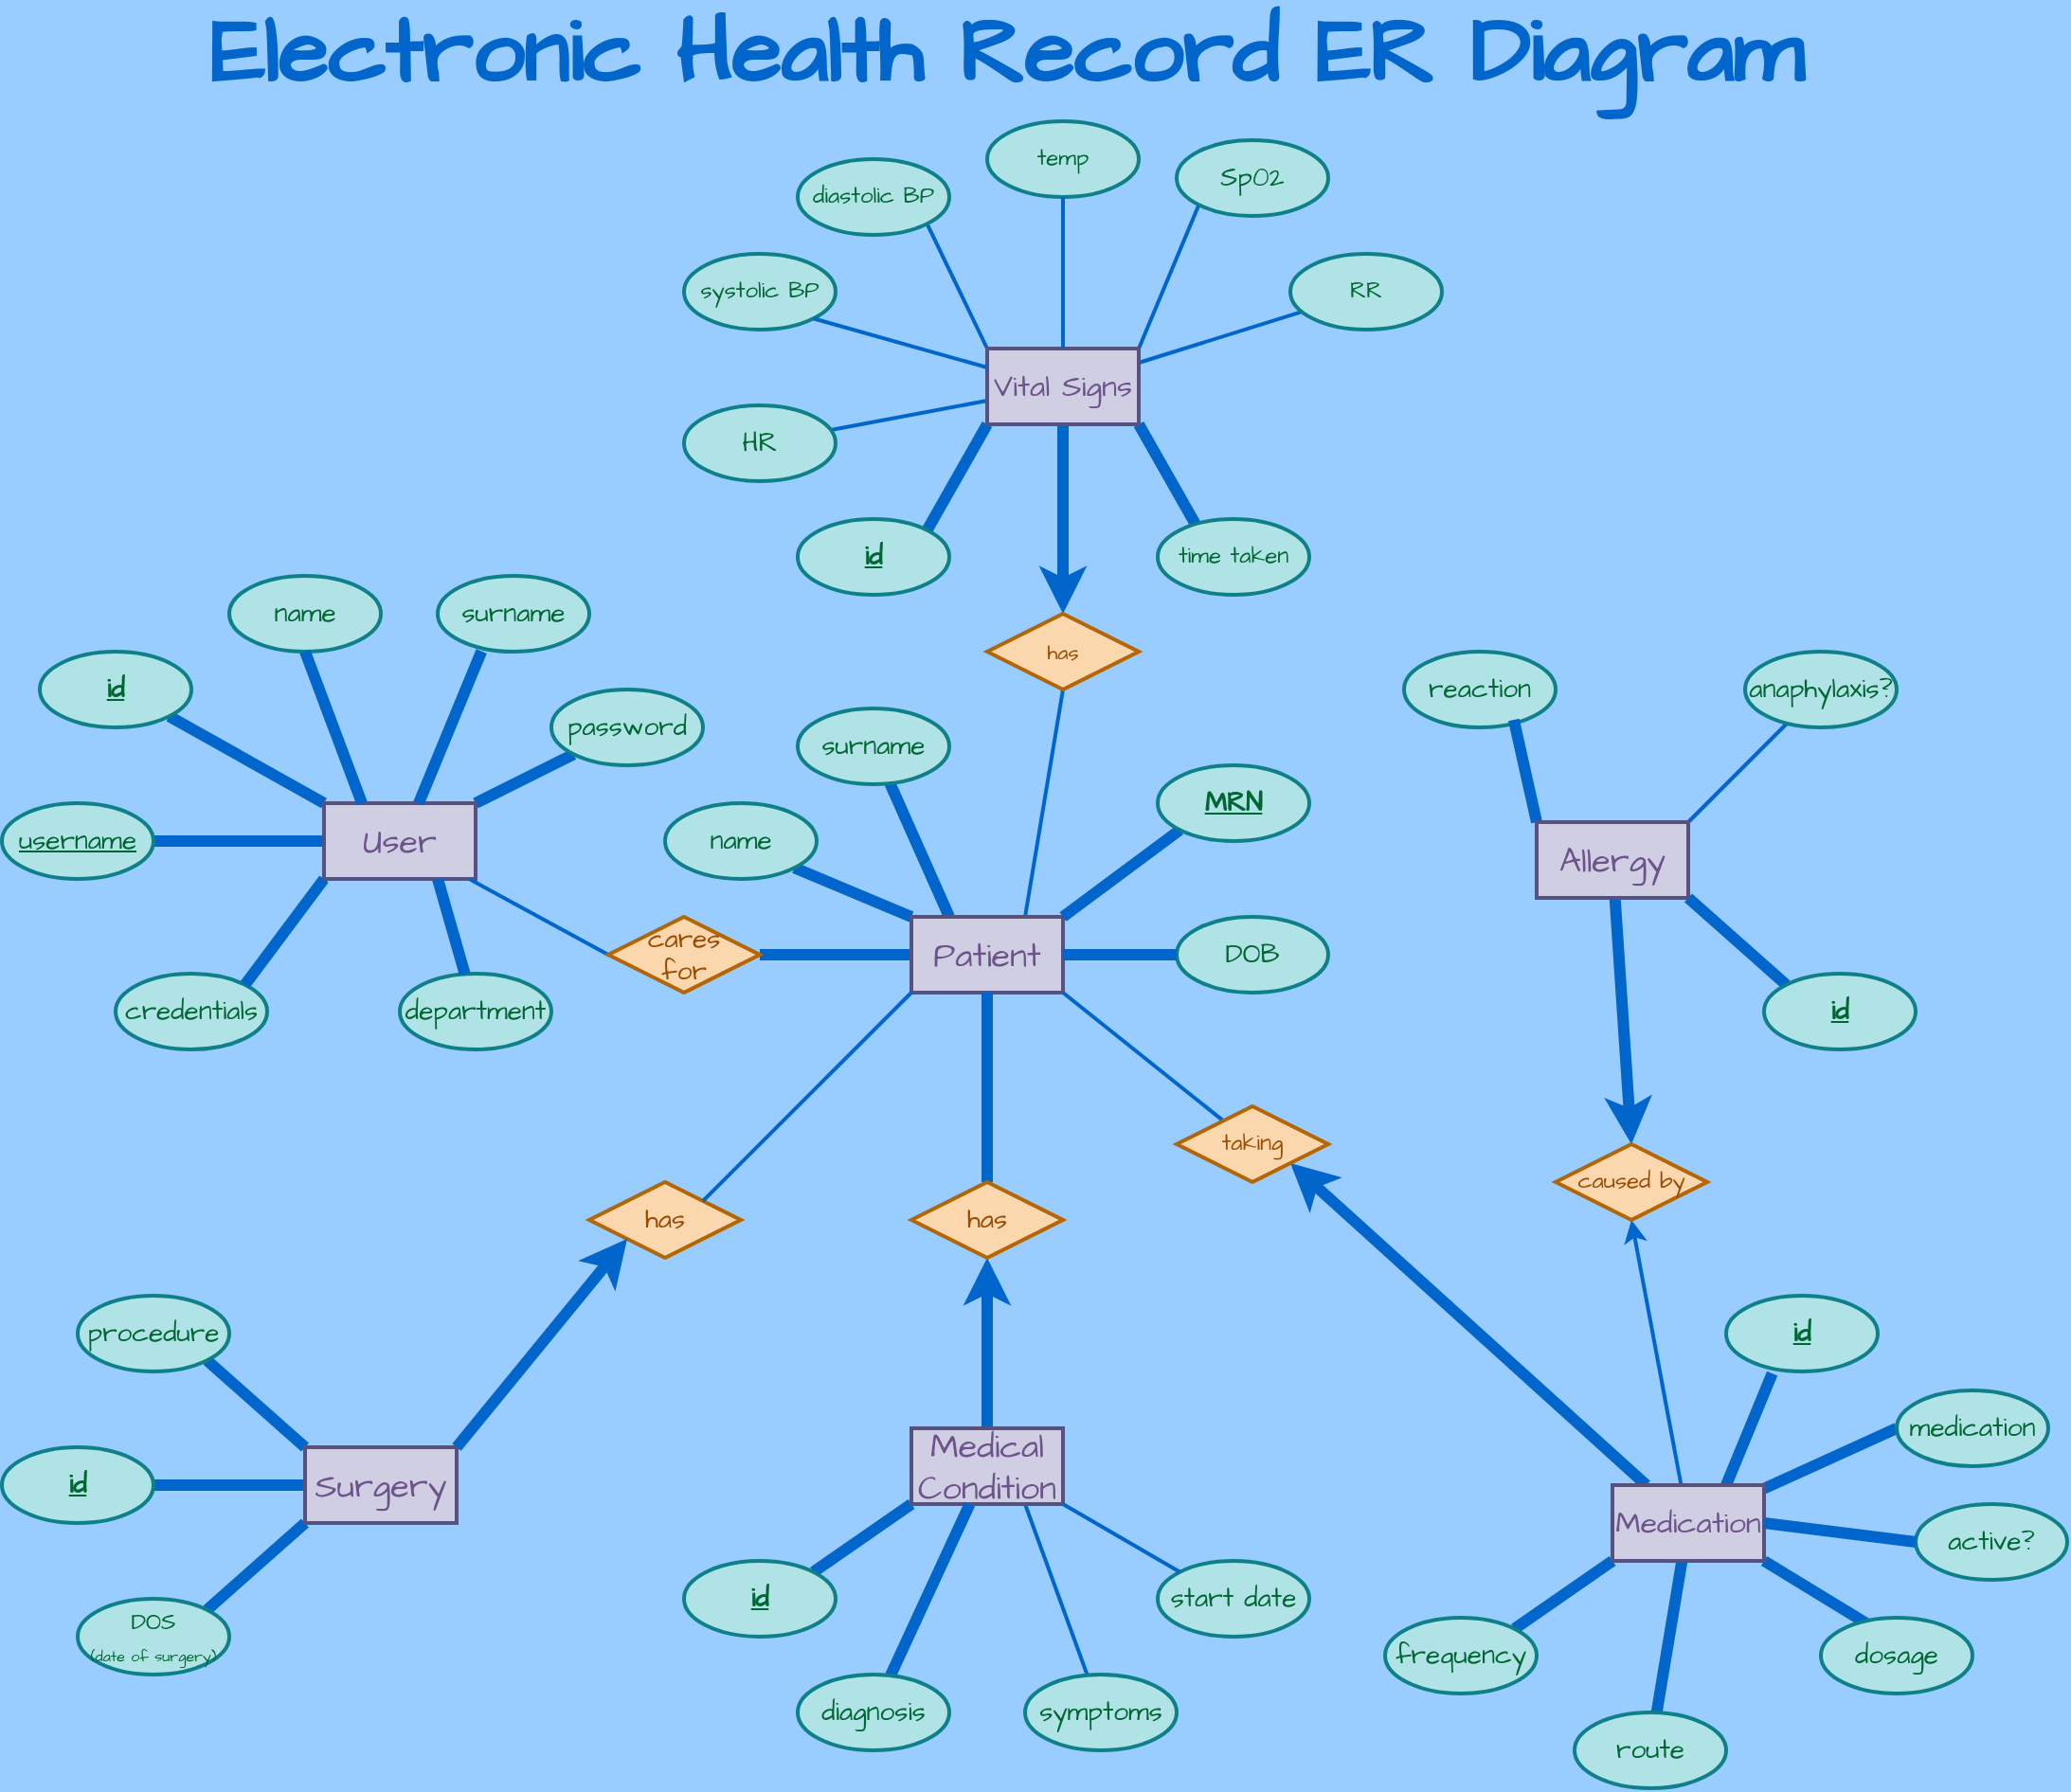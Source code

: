 <mxfile>
    <diagram id="X2jaoahTWf6FC9TByKvP" name="Page-1">
        <mxGraphModel dx="1109" dy="821" grid="1" gridSize="10" guides="0" tooltips="1" connect="1" arrows="1" fold="1" page="1" pageScale="1" pageWidth="850" pageHeight="1100" background="#99CCFF" math="0" shadow="0">
            <root>
                <mxCell id="0"/>
                <mxCell id="1" parent="0"/>
                <mxCell id="2" value="Electronic Health Record ER Diagram&lt;br&gt;" style="text;html=1;strokeColor=none;fillColor=none;align=center;verticalAlign=middle;whiteSpace=wrap;rounded=0;fontFamily=Architects Daughter;fontSource=https%3A%2F%2Ffonts.googleapis.com%2Fcss%3Ffamily%3DArchitects%2BDaughter;fontColor=#0066CC;fontSize=48;fontStyle=1" parent="1" vertex="1">
                    <mxGeometry x="90" y="30" width="960" height="30" as="geometry"/>
                </mxCell>
                <mxCell id="3" value="&lt;font style=&quot;font-size: 14px;&quot;&gt;credentials&lt;/font&gt;" style="ellipse;whiteSpace=wrap;html=1;fontSize=14;fontFamily=Architects Daughter;fontSource=https%3A%2F%2Ffonts.googleapis.com%2Fcss%3Ffamily%3DArchitects%2BDaughter;fillColor=#b0e3e6;strokeColor=#0e8088;strokeWidth=2;fontColor=#006633;" parent="1" vertex="1">
                    <mxGeometry x="100" y="530" width="80" height="40" as="geometry"/>
                </mxCell>
                <mxCell id="48" value="" style="edgeStyle=none;html=1;fontFamily=Architects Daughter;fontSource=https%3A%2F%2Ffonts.googleapis.com%2Fcss%3Ffamily%3DArchitects%2BDaughter;fontSize=12;fontColor=#994C00;endArrow=none;endFill=0;strokeColor=#0066CC;strokeWidth=6;exitX=1;exitY=0;exitDx=0;exitDy=0;" parent="1" source="5" target="18" edge="1">
                    <mxGeometry relative="1" as="geometry"/>
                </mxCell>
                <mxCell id="49" style="edgeStyle=none;html=1;exitX=0;exitY=0;exitDx=0;exitDy=0;entryX=1;entryY=1;entryDx=0;entryDy=0;fontFamily=Architects Daughter;fontSource=https%3A%2F%2Ffonts.googleapis.com%2Fcss%3Ffamily%3DArchitects%2BDaughter;fontSize=12;fontColor=#994C00;endArrow=none;endFill=0;strokeColor=#0066CC;strokeWidth=6;" parent="1" source="5" target="14" edge="1">
                    <mxGeometry relative="1" as="geometry"/>
                </mxCell>
                <mxCell id="50" value="" style="edgeStyle=none;html=1;fontFamily=Architects Daughter;fontSource=https%3A%2F%2Ffonts.googleapis.com%2Fcss%3Ffamily%3DArchitects%2BDaughter;fontSize=12;fontColor=#994C00;endArrow=none;endFill=0;strokeColor=#0066CC;strokeWidth=6;" parent="1" source="5" target="8" edge="1">
                    <mxGeometry relative="1" as="geometry"/>
                </mxCell>
                <mxCell id="51" style="edgeStyle=none;html=1;exitX=0;exitY=1;exitDx=0;exitDy=0;entryX=1;entryY=0;entryDx=0;entryDy=0;fontFamily=Architects Daughter;fontSource=https%3A%2F%2Ffonts.googleapis.com%2Fcss%3Ffamily%3DArchitects%2BDaughter;fontSize=12;fontColor=#994C00;endArrow=none;endFill=0;strokeColor=#0066CC;strokeWidth=6;" parent="1" source="5" target="3" edge="1">
                    <mxGeometry relative="1" as="geometry"/>
                </mxCell>
                <mxCell id="5" value="User" style="rounded=0;whiteSpace=wrap;html=1;strokeWidth=2;fontFamily=Architects Daughter;fontSource=https%3A%2F%2Ffonts.googleapis.com%2Fcss%3Ffamily%3DArchitects%2BDaughter;fontSize=18;fillColor=#d0cee2;strokeColor=#56517e;fontColor=#6C538A;" parent="1" vertex="1">
                    <mxGeometry x="210" y="440" width="80" height="40" as="geometry"/>
                </mxCell>
                <mxCell id="7" value="&lt;font style=&quot;font-size: 14px;&quot;&gt;reaction&lt;/font&gt;" style="ellipse;whiteSpace=wrap;html=1;fontSize=14;fontFamily=Architects Daughter;fontSource=https%3A%2F%2Ffonts.googleapis.com%2Fcss%3Ffamily%3DArchitects%2BDaughter;fillColor=#b0e3e6;strokeColor=#0e8088;strokeWidth=2;fontColor=#006633;" parent="1" vertex="1">
                    <mxGeometry x="780" y="360" width="80" height="40" as="geometry"/>
                </mxCell>
                <mxCell id="8" value="&lt;font style=&quot;font-size: 14px;&quot;&gt;username&lt;/font&gt;" style="ellipse;whiteSpace=wrap;html=1;fontSize=14;fontFamily=Architects Daughter;fontSource=https%3A%2F%2Ffonts.googleapis.com%2Fcss%3Ffamily%3DArchitects%2BDaughter;fillColor=#b0e3e6;strokeColor=#0e8088;strokeWidth=2;fontColor=#006633;fontStyle=4" parent="1" vertex="1">
                    <mxGeometry x="40" y="440" width="80" height="40" as="geometry"/>
                </mxCell>
                <mxCell id="44" value="" style="edgeStyle=none;html=1;fontFamily=Architects Daughter;fontSource=https%3A%2F%2Ffonts.googleapis.com%2Fcss%3Ffamily%3DArchitects%2BDaughter;fontSize=12;fontColor=#994C00;endArrow=none;endFill=0;strokeColor=#0066CC;strokeWidth=6;exitX=0.25;exitY=0;exitDx=0;exitDy=0;" parent="1" source="9" target="21" edge="1">
                    <mxGeometry relative="1" as="geometry"/>
                </mxCell>
                <mxCell id="45" style="edgeStyle=none;html=1;exitX=0;exitY=0;exitDx=0;exitDy=0;entryX=1;entryY=1;entryDx=0;entryDy=0;fontFamily=Architects Daughter;fontSource=https%3A%2F%2Ffonts.googleapis.com%2Fcss%3Ffamily%3DArchitects%2BDaughter;fontSize=12;fontColor=#994C00;endArrow=none;endFill=0;strokeColor=#0066CC;strokeWidth=6;" parent="1" source="9" target="19" edge="1">
                    <mxGeometry relative="1" as="geometry"/>
                </mxCell>
                <mxCell id="46" value="" style="edgeStyle=none;html=1;fontFamily=Architects Daughter;fontSource=https%3A%2F%2Ffonts.googleapis.com%2Fcss%3Ffamily%3DArchitects%2BDaughter;fontSize=12;fontColor=#994C00;endArrow=none;endFill=0;strokeColor=#0066CC;strokeWidth=6;" parent="1" source="9" target="16" edge="1">
                    <mxGeometry relative="1" as="geometry"/>
                </mxCell>
                <mxCell id="105" style="edgeStyle=none;html=1;exitX=0.75;exitY=0;exitDx=0;exitDy=0;entryX=0.5;entryY=1;entryDx=0;entryDy=0;fontSize=16;endArrow=none;endFill=0;strokeWidth=2;strokeColor=#0066CC;" parent="1" source="9" target="103" edge="1">
                    <mxGeometry relative="1" as="geometry"/>
                </mxCell>
                <mxCell id="9" value="Patient" style="rounded=0;whiteSpace=wrap;html=1;strokeWidth=2;fontFamily=Architects Daughter;fontSource=https%3A%2F%2Ffonts.googleapis.com%2Fcss%3Ffamily%3DArchitects%2BDaughter;fontSize=18;fillColor=#d0cee2;strokeColor=#56517e;fontColor=#6C538A;" parent="1" vertex="1">
                    <mxGeometry x="520" y="500" width="80" height="40" as="geometry"/>
                </mxCell>
                <mxCell id="33" value="" style="edgeStyle=none;html=1;fontFamily=Architects Daughter;fontSource=https%3A%2F%2Ffonts.googleapis.com%2Fcss%3Ffamily%3DArchitects%2BDaughter;fontSize=12;fontColor=#994C00;endArrow=classic;endFill=1;strokeColor=#0066CC;strokeWidth=6;" parent="1" source="10" target="15" edge="1">
                    <mxGeometry relative="1" as="geometry"/>
                </mxCell>
                <mxCell id="54" value="" style="edgeStyle=none;html=1;fontFamily=Architects Daughter;fontSource=https%3A%2F%2Ffonts.googleapis.com%2Fcss%3Ffamily%3DArchitects%2BDaughter;fontSize=12;fontColor=#994C00;endArrow=none;endFill=0;strokeColor=#0066CC;strokeWidth=2;exitX=1;exitY=1;exitDx=0;exitDy=0;" parent="1" source="9" target="53" edge="1">
                    <mxGeometry relative="1" as="geometry"/>
                </mxCell>
                <mxCell id="62" style="edgeStyle=none;html=1;exitX=0;exitY=1;exitDx=0;exitDy=0;entryX=1;entryY=0;entryDx=0;entryDy=0;fontFamily=Architects Daughter;fontSource=https%3A%2F%2Ffonts.googleapis.com%2Fcss%3Ffamily%3DArchitects%2BDaughter;fontSize=12;fontColor=#994C00;endArrow=none;endFill=0;strokeColor=#0066CC;strokeWidth=6;" parent="1" source="10" target="56" edge="1">
                    <mxGeometry relative="1" as="geometry"/>
                </mxCell>
                <mxCell id="63" value="" style="edgeStyle=none;html=1;fontFamily=Architects Daughter;fontSource=https%3A%2F%2Ffonts.googleapis.com%2Fcss%3Ffamily%3DArchitects%2BDaughter;fontSize=12;fontColor=#994C00;endArrow=none;endFill=0;strokeColor=#0066CC;strokeWidth=6;startArrow=none;" parent="1" source="155" edge="1">
                    <mxGeometry relative="1" as="geometry">
                        <mxPoint x="509.038" y="900.517" as="targetPoint"/>
                    </mxGeometry>
                </mxCell>
                <mxCell id="66" style="edgeStyle=none;html=1;exitX=0.75;exitY=1;exitDx=0;exitDy=0;fontFamily=Architects Daughter;fontSource=https%3A%2F%2Ffonts.googleapis.com%2Fcss%3Ffamily%3DArchitects%2BDaughter;fontSize=12;fontColor=#994C00;endArrow=none;endFill=0;strokeColor=#0066CC;strokeWidth=2;" parent="1" source="10" target="65" edge="1">
                    <mxGeometry relative="1" as="geometry"/>
                </mxCell>
                <mxCell id="10" value="Medical Condition" style="rounded=0;whiteSpace=wrap;html=1;strokeWidth=2;fontFamily=Architects Daughter;fontSource=https%3A%2F%2Ffonts.googleapis.com%2Fcss%3Ffamily%3DArchitects%2BDaughter;fontSize=18;fillColor=#d0cee2;strokeColor=#56517e;fontColor=#6C538A;" parent="1" vertex="1">
                    <mxGeometry x="520" y="770" width="80" height="40" as="geometry"/>
                </mxCell>
                <mxCell id="55" value="" style="edgeStyle=none;html=1;fontFamily=Architects Daughter;fontSource=https%3A%2F%2Ffonts.googleapis.com%2Fcss%3Ffamily%3DArchitects%2BDaughter;fontSize=12;fontColor=#994C00;endArrow=classic;endFill=1;strokeColor=#0066CC;strokeWidth=6;entryX=1;entryY=1;entryDx=0;entryDy=0;startArrow=none;startFill=0;" parent="1" source="11" target="53" edge="1">
                    <mxGeometry relative="1" as="geometry">
                        <mxPoint x="790" y="780" as="targetPoint"/>
                    </mxGeometry>
                </mxCell>
                <mxCell id="61" value="" style="edgeStyle=none;html=1;fontFamily=Architects Daughter;fontSource=https%3A%2F%2Ffonts.googleapis.com%2Fcss%3Ffamily%3DArchitects%2BDaughter;fontSize=12;fontColor=#994C00;endArrow=classic;endFill=1;strokeColor=#0066CC;strokeWidth=2;startArrow=none;startFill=0;entryX=0.5;entryY=1;entryDx=0;entryDy=0;" parent="1" source="11" target="59" edge="1">
                    <mxGeometry relative="1" as="geometry">
                        <mxPoint x="910" y="680" as="targetPoint"/>
                    </mxGeometry>
                </mxCell>
                <mxCell id="77" style="edgeStyle=none;html=1;exitX=0;exitY=1;exitDx=0;exitDy=0;entryX=1;entryY=0;entryDx=0;entryDy=0;fontFamily=Architects Daughter;fontSource=https%3A%2F%2Ffonts.googleapis.com%2Fcss%3Ffamily%3DArchitects%2BDaughter;fontSize=11;fontColor=#994C00;endArrow=none;endFill=0;strokeColor=#0066CC;strokeWidth=6;" parent="1" source="11" target="76" edge="1">
                    <mxGeometry relative="1" as="geometry"/>
                </mxCell>
                <mxCell id="78" value="" style="edgeStyle=none;html=1;fontFamily=Architects Daughter;fontSource=https%3A%2F%2Ffonts.googleapis.com%2Fcss%3Ffamily%3DArchitects%2BDaughter;fontSize=11;fontColor=#994C00;endArrow=none;endFill=0;strokeColor=#0066CC;strokeWidth=6;" parent="1" source="11" target="67" edge="1">
                    <mxGeometry relative="1" as="geometry"/>
                </mxCell>
                <mxCell id="79" value="" style="edgeStyle=none;html=1;fontFamily=Architects Daughter;fontSource=https%3A%2F%2Ffonts.googleapis.com%2Fcss%3Ffamily%3DArchitects%2BDaughter;fontSize=11;fontColor=#994C00;endArrow=none;endFill=0;strokeColor=#0066CC;strokeWidth=6;entryX=0;entryY=0.5;entryDx=0;entryDy=0;" parent="1" source="11" target="129" edge="1">
                    <mxGeometry relative="1" as="geometry">
                        <mxPoint x="1035.27" y="789.923" as="targetPoint"/>
                    </mxGeometry>
                </mxCell>
                <mxCell id="80" style="edgeStyle=none;html=1;exitX=1;exitY=1;exitDx=0;exitDy=0;entryX=0.325;entryY=0.105;entryDx=0;entryDy=0;fontFamily=Architects Daughter;fontSource=https%3A%2F%2Ffonts.googleapis.com%2Fcss%3Ffamily%3DArchitects%2BDaughter;fontSize=11;fontColor=#994C00;endArrow=none;endFill=0;entryPerimeter=0;strokeColor=#0066CC;strokeWidth=6;" parent="1" source="11" target="75" edge="1">
                    <mxGeometry relative="1" as="geometry"/>
                </mxCell>
                <mxCell id="81" style="edgeStyle=none;html=1;entryX=0.304;entryY=1.027;entryDx=0;entryDy=0;fontFamily=Architects Daughter;fontSource=https%3A%2F%2Ffonts.googleapis.com%2Fcss%3Ffamily%3DArchitects%2BDaughter;fontSize=11;fontColor=#994C00;endArrow=none;endFill=0;strokeColor=#0066CC;strokeWidth=6;exitX=0.75;exitY=0;exitDx=0;exitDy=0;entryPerimeter=0;" parent="1" source="11" target="74" edge="1">
                    <mxGeometry relative="1" as="geometry">
                        <mxPoint x="972" y="800" as="sourcePoint"/>
                    </mxGeometry>
                </mxCell>
                <mxCell id="11" value="Medication" style="rounded=0;whiteSpace=wrap;html=1;strokeWidth=2;fontFamily=Architects Daughter;fontSource=https%3A%2F%2Ffonts.googleapis.com%2Fcss%3Ffamily%3DArchitects%2BDaughter;fontSize=16;fillColor=#d0cee2;strokeColor=#56517e;fontColor=#6C538A;" parent="1" vertex="1">
                    <mxGeometry x="890" y="800" width="80" height="40" as="geometry"/>
                </mxCell>
                <mxCell id="60" value="" style="edgeStyle=none;html=1;fontFamily=Architects Daughter;fontSource=https%3A%2F%2Ffonts.googleapis.com%2Fcss%3Ffamily%3DArchitects%2BDaughter;fontSize=12;fontColor=#994C00;endArrow=classic;endFill=1;strokeColor=#0066CC;strokeWidth=6;entryX=0.5;entryY=0;entryDx=0;entryDy=0;" parent="1" source="12" target="59" edge="1">
                    <mxGeometry relative="1" as="geometry">
                        <mxPoint x="890" y="570" as="targetPoint"/>
                    </mxGeometry>
                </mxCell>
                <mxCell id="99" style="edgeStyle=none;html=1;exitX=0;exitY=0;exitDx=0;exitDy=0;entryX=0.724;entryY=0.9;entryDx=0;entryDy=0;fontFamily=Architects Daughter;fontSource=https%3A%2F%2Ffonts.googleapis.com%2Fcss%3Ffamily%3DArchitects%2BDaughter;fontSize=48;fontColor=#994C00;endArrow=none;endFill=0;strokeColor=#0066CC;strokeWidth=6;entryPerimeter=0;" parent="1" source="12" target="7" edge="1">
                    <mxGeometry relative="1" as="geometry"/>
                </mxCell>
                <mxCell id="100" value="" style="edgeStyle=none;html=1;fontFamily=Architects Daughter;fontSource=https%3A%2F%2Ffonts.googleapis.com%2Fcss%3Ffamily%3DArchitects%2BDaughter;fontSize=48;fontColor=#994C00;endArrow=none;endFill=0;strokeColor=#0066CC;strokeWidth=2;exitX=1;exitY=0;exitDx=0;exitDy=0;" parent="1" source="12" target="17" edge="1">
                    <mxGeometry relative="1" as="geometry"/>
                </mxCell>
                <mxCell id="101" style="edgeStyle=none;html=1;exitX=1;exitY=1;exitDx=0;exitDy=0;entryX=0;entryY=0;entryDx=0;entryDy=0;fontFamily=Architects Daughter;fontSource=https%3A%2F%2Ffonts.googleapis.com%2Fcss%3Ffamily%3DArchitects%2BDaughter;fontSize=48;fontColor=#994C00;endArrow=none;endFill=0;strokeColor=#0066CC;strokeWidth=6;" parent="1" source="12" target="25" edge="1">
                    <mxGeometry relative="1" as="geometry"/>
                </mxCell>
                <mxCell id="12" value="Allergy" style="rounded=0;whiteSpace=wrap;html=1;strokeWidth=2;fontFamily=Architects Daughter;fontSource=https%3A%2F%2Ffonts.googleapis.com%2Fcss%3Ffamily%3DArchitects%2BDaughter;fontSize=18;fillColor=#d0cee2;strokeColor=#56517e;fontColor=#6C538A;" parent="1" vertex="1">
                    <mxGeometry x="850" y="450" width="80" height="40" as="geometry"/>
                </mxCell>
                <mxCell id="14" value="&lt;font style=&quot;font-size: 14px;&quot;&gt;id&lt;/font&gt;" style="ellipse;whiteSpace=wrap;html=1;fontSize=14;fontFamily=Architects Daughter;fontSource=https%3A%2F%2Ffonts.googleapis.com%2Fcss%3Ffamily%3DArchitects%2BDaughter;fillColor=#b0e3e6;strokeColor=#0e8088;strokeWidth=2;fontColor=#006633;fontStyle=5" parent="1" vertex="1">
                    <mxGeometry x="60" y="360" width="80" height="40" as="geometry"/>
                </mxCell>
                <mxCell id="34" value="" style="edgeStyle=none;html=1;fontFamily=Architects Daughter;fontSource=https%3A%2F%2Ffonts.googleapis.com%2Fcss%3Ffamily%3DArchitects%2BDaughter;fontSize=12;fontColor=#994C00;endArrow=none;endFill=0;strokeColor=#0066CC;strokeWidth=6;" parent="1" source="15" target="9" edge="1">
                    <mxGeometry relative="1" as="geometry"/>
                </mxCell>
                <mxCell id="15" value="has" style="rhombus;whiteSpace=wrap;html=1;strokeWidth=2;fontFamily=Architects Daughter;fontSource=https%3A%2F%2Ffonts.googleapis.com%2Fcss%3Ffamily%3DArchitects%2BDaughter;fontSize=14;fillColor=#fad7ac;strokeColor=#b46504;fontColor=#994C00;" parent="1" vertex="1">
                    <mxGeometry x="520" y="640" width="80" height="40" as="geometry"/>
                </mxCell>
                <mxCell id="47" value="" style="edgeStyle=none;html=1;fontFamily=Architects Daughter;fontSource=https%3A%2F%2Ffonts.googleapis.com%2Fcss%3Ffamily%3DArchitects%2BDaughter;fontSize=12;fontColor=#994C00;endArrow=none;endFill=0;strokeColor=#0066CC;strokeWidth=2;exitX=0;exitY=0.5;exitDx=0;exitDy=0;" parent="1" source="16" target="5" edge="1">
                    <mxGeometry relative="1" as="geometry"/>
                </mxCell>
                <mxCell id="16" value="cares&lt;br&gt;for" style="rhombus;whiteSpace=wrap;html=1;strokeWidth=2;fontFamily=Architects Daughter;fontSource=https%3A%2F%2Ffonts.googleapis.com%2Fcss%3Ffamily%3DArchitects%2BDaughter;fontSize=14;fillColor=#fad7ac;strokeColor=#b46504;fontColor=#994C00;" parent="1" vertex="1">
                    <mxGeometry x="360" y="500" width="80" height="40" as="geometry"/>
                </mxCell>
                <mxCell id="17" value="&lt;font style=&quot;font-size: 14px;&quot;&gt;anaphylaxis?&lt;/font&gt;" style="ellipse;whiteSpace=wrap;html=1;fontSize=14;fontFamily=Architects Daughter;fontSource=https%3A%2F%2Ffonts.googleapis.com%2Fcss%3Ffamily%3DArchitects%2BDaughter;fillColor=#b0e3e6;strokeColor=#0e8088;strokeWidth=2;fontColor=#006633;" parent="1" vertex="1">
                    <mxGeometry x="960" y="360" width="80" height="40" as="geometry"/>
                </mxCell>
                <mxCell id="18" value="&lt;font style=&quot;font-size: 14px;&quot;&gt;password&lt;/font&gt;" style="ellipse;whiteSpace=wrap;html=1;fontSize=14;fontFamily=Architects Daughter;fontSource=https%3A%2F%2Ffonts.googleapis.com%2Fcss%3Ffamily%3DArchitects%2BDaughter;fillColor=#b0e3e6;strokeColor=#0e8088;strokeWidth=2;fontColor=#006633;" parent="1" vertex="1">
                    <mxGeometry x="330" y="380" width="80" height="40" as="geometry"/>
                </mxCell>
                <mxCell id="19" value="&lt;font style=&quot;font-size: 14px;&quot;&gt;name&lt;/font&gt;" style="ellipse;whiteSpace=wrap;html=1;fontSize=14;fontFamily=Architects Daughter;fontSource=https%3A%2F%2Ffonts.googleapis.com%2Fcss%3Ffamily%3DArchitects%2BDaughter;fillColor=#b0e3e6;strokeColor=#0e8088;strokeWidth=2;fontColor=#006633;fontStyle=0" parent="1" vertex="1">
                    <mxGeometry x="390" y="440" width="80" height="40" as="geometry"/>
                </mxCell>
                <mxCell id="43" style="edgeStyle=none;html=1;exitX=0;exitY=1;exitDx=0;exitDy=0;entryX=1;entryY=0;entryDx=0;entryDy=0;fontFamily=Architects Daughter;fontSource=https%3A%2F%2Ffonts.googleapis.com%2Fcss%3Ffamily%3DArchitects%2BDaughter;fontSize=12;fontColor=#994C00;endArrow=none;endFill=0;strokeColor=#0066CC;strokeWidth=6;" parent="1" source="20" target="9" edge="1">
                    <mxGeometry relative="1" as="geometry"/>
                </mxCell>
                <mxCell id="20" value="&lt;font style=&quot;font-size: 14px;&quot;&gt;MRN&lt;/font&gt;" style="ellipse;whiteSpace=wrap;html=1;fontSize=14;fontFamily=Architects Daughter;fontSource=https%3A%2F%2Ffonts.googleapis.com%2Fcss%3Ffamily%3DArchitects%2BDaughter;fillColor=#b0e3e6;strokeColor=#0e8088;strokeWidth=2;fontColor=#006633;fontStyle=5" parent="1" vertex="1">
                    <mxGeometry x="650" y="420" width="80" height="40" as="geometry"/>
                </mxCell>
                <mxCell id="21" value="&lt;font style=&quot;font-size: 14px;&quot;&gt;surname&lt;/font&gt;" style="ellipse;whiteSpace=wrap;html=1;fontSize=14;fontFamily=Architects Daughter;fontSource=https%3A%2F%2Ffonts.googleapis.com%2Fcss%3Ffamily%3DArchitects%2BDaughter;fillColor=#b0e3e6;strokeColor=#0e8088;strokeWidth=2;fontColor=#006633;" parent="1" vertex="1">
                    <mxGeometry x="460" y="390" width="80" height="40" as="geometry"/>
                </mxCell>
                <mxCell id="25" value="&lt;font style=&quot;font-size: 14px;&quot;&gt;id&lt;/font&gt;" style="ellipse;whiteSpace=wrap;html=1;fontSize=14;fontFamily=Architects Daughter;fontSource=https%3A%2F%2Ffonts.googleapis.com%2Fcss%3Ffamily%3DArchitects%2BDaughter;fillColor=#b0e3e6;strokeColor=#0e8088;strokeWidth=2;fontColor=#006633;fontStyle=5" parent="1" vertex="1">
                    <mxGeometry x="970" y="530" width="80" height="40" as="geometry"/>
                </mxCell>
                <mxCell id="91" value="" style="edgeStyle=none;html=1;fontFamily=Architects Daughter;fontSource=https%3A%2F%2Ffonts.googleapis.com%2Fcss%3Ffamily%3DArchitects%2BDaughter;fontSize=12;fontColor=#994C00;endArrow=none;endFill=0;strokeColor=#0066CC;strokeWidth=6;" parent="1" source="27" target="82" edge="1">
                    <mxGeometry relative="1" as="geometry"/>
                </mxCell>
                <mxCell id="92" style="edgeStyle=none;html=1;exitX=0;exitY=0;exitDx=0;exitDy=0;entryX=1;entryY=1;entryDx=0;entryDy=0;fontFamily=Architects Daughter;fontSource=https%3A%2F%2Ffonts.googleapis.com%2Fcss%3Ffamily%3DArchitects%2BDaughter;fontSize=12;fontColor=#994C00;endArrow=none;endFill=0;strokeColor=#0066CC;strokeWidth=6;" parent="1" source="27" target="84" edge="1">
                    <mxGeometry relative="1" as="geometry"/>
                </mxCell>
                <mxCell id="94" style="edgeStyle=none;html=1;exitX=0;exitY=1;exitDx=0;exitDy=0;entryX=1;entryY=0;entryDx=0;entryDy=0;fontFamily=Architects Daughter;fontSource=https%3A%2F%2Ffonts.googleapis.com%2Fcss%3Ffamily%3DArchitects%2BDaughter;fontSize=14;fontColor=#994C00;endArrow=none;endFill=0;strokeColor=#0066CC;strokeWidth=6;" parent="1" source="27" target="85" edge="1">
                    <mxGeometry relative="1" as="geometry"/>
                </mxCell>
                <mxCell id="27" value="Surgery" style="rounded=0;whiteSpace=wrap;html=1;strokeWidth=2;fontFamily=Architects Daughter;fontSource=https%3A%2F%2Ffonts.googleapis.com%2Fcss%3Ffamily%3DArchitects%2BDaughter;fontSize=18;fillColor=#d0cee2;strokeColor=#56517e;fontColor=#6C538A;" parent="1" vertex="1">
                    <mxGeometry x="200" y="780" width="80" height="40" as="geometry"/>
                </mxCell>
                <mxCell id="53" value="taking" style="rhombus;whiteSpace=wrap;html=1;strokeWidth=2;fontFamily=Architects Daughter;fontSource=https%3A%2F%2Ffonts.googleapis.com%2Fcss%3Ffamily%3DArchitects%2BDaughter;fontSize=12;fillColor=#fad7ac;strokeColor=#b46504;fontColor=#994C00;" parent="1" vertex="1">
                    <mxGeometry x="660" y="600" width="80" height="40" as="geometry"/>
                </mxCell>
                <mxCell id="56" value="&lt;font style=&quot;font-size: 14px;&quot;&gt;id&lt;/font&gt;" style="ellipse;whiteSpace=wrap;html=1;fontSize=14;fontFamily=Architects Daughter;fontSource=https%3A%2F%2Ffonts.googleapis.com%2Fcss%3Ffamily%3DArchitects%2BDaughter;fillColor=#b0e3e6;strokeColor=#0e8088;strokeWidth=2;fontColor=#006633;fontStyle=5" parent="1" vertex="1">
                    <mxGeometry x="400" y="840" width="80" height="40" as="geometry"/>
                </mxCell>
                <mxCell id="59" value="caused by" style="rhombus;whiteSpace=wrap;html=1;strokeWidth=2;fontFamily=Architects Daughter;fontSource=https%3A%2F%2Ffonts.googleapis.com%2Fcss%3Ffamily%3DArchitects%2BDaughter;fontSize=12;fillColor=#fad7ac;strokeColor=#b46504;fontColor=#994C00;" parent="1" vertex="1">
                    <mxGeometry x="860" y="620" width="80" height="40" as="geometry"/>
                </mxCell>
                <mxCell id="65" value="symptoms" style="ellipse;whiteSpace=wrap;html=1;fontSize=14;fontFamily=Architects Daughter;fontSource=https%3A%2F%2Ffonts.googleapis.com%2Fcss%3Ffamily%3DArchitects%2BDaughter;fillColor=#b0e3e6;strokeColor=#0e8088;strokeWidth=2;fontColor=#006633;" parent="1" vertex="1">
                    <mxGeometry x="580" y="900" width="80" height="40" as="geometry"/>
                </mxCell>
                <mxCell id="67" value="&lt;font style=&quot;&quot;&gt;&lt;font style=&quot;font-size: 14px;&quot;&gt;route&lt;/font&gt;&lt;br style=&quot;font-size: 11px;&quot;&gt;&lt;/font&gt;" style="ellipse;whiteSpace=wrap;html=1;fontSize=11;fontFamily=Architects Daughter;fontSource=https%3A%2F%2Ffonts.googleapis.com%2Fcss%3Ffamily%3DArchitects%2BDaughter;fillColor=#b0e3e6;strokeColor=#0e8088;strokeWidth=2;fontColor=#006633;" parent="1" vertex="1">
                    <mxGeometry x="870" y="920" width="80" height="40" as="geometry"/>
                </mxCell>
                <mxCell id="74" value="&lt;font style=&quot;font-size: 14px;&quot;&gt;id&lt;/font&gt;" style="ellipse;whiteSpace=wrap;html=1;fontSize=14;fontFamily=Architects Daughter;fontSource=https%3A%2F%2Ffonts.googleapis.com%2Fcss%3Ffamily%3DArchitects%2BDaughter;fillColor=#b0e3e6;strokeColor=#0e8088;strokeWidth=2;fontColor=#006633;fontStyle=5" parent="1" vertex="1">
                    <mxGeometry x="950" y="700" width="80" height="40" as="geometry"/>
                </mxCell>
                <mxCell id="75" value="&lt;font style=&quot;font-size: 14px;&quot;&gt;dosage&lt;/font&gt;" style="ellipse;whiteSpace=wrap;html=1;fontSize=14;fontFamily=Architects Daughter;fontSource=https%3A%2F%2Ffonts.googleapis.com%2Fcss%3Ffamily%3DArchitects%2BDaughter;fillColor=#b0e3e6;strokeColor=#0e8088;strokeWidth=2;fontColor=#006633;" parent="1" vertex="1">
                    <mxGeometry x="1000" y="870" width="80" height="40" as="geometry"/>
                </mxCell>
                <mxCell id="76" value="&lt;font style=&quot;font-size: 14px;&quot;&gt;frequency&lt;/font&gt;" style="ellipse;whiteSpace=wrap;html=1;fontSize=14;fontFamily=Architects Daughter;fontSource=https%3A%2F%2Ffonts.googleapis.com%2Fcss%3Ffamily%3DArchitects%2BDaughter;fillColor=#b0e3e6;strokeColor=#0e8088;strokeWidth=2;fontColor=#006633;" parent="1" vertex="1">
                    <mxGeometry x="770" y="870" width="80" height="40" as="geometry"/>
                </mxCell>
                <mxCell id="82" value="&lt;font style=&quot;font-size: 14px;&quot;&gt;id&lt;/font&gt;" style="ellipse;whiteSpace=wrap;html=1;fontSize=14;fontFamily=Architects Daughter;fontSource=https%3A%2F%2Ffonts.googleapis.com%2Fcss%3Ffamily%3DArchitects%2BDaughter;fillColor=#b0e3e6;strokeColor=#0e8088;strokeWidth=2;fontColor=#006633;fontStyle=5" parent="1" vertex="1">
                    <mxGeometry x="40" y="780" width="80" height="40" as="geometry"/>
                </mxCell>
                <mxCell id="84" value="&lt;font style=&quot;font-size: 14px;&quot;&gt;procedure&lt;br style=&quot;font-size: 14px;&quot;&gt;&lt;/font&gt;" style="ellipse;whiteSpace=wrap;html=1;fontSize=14;fontFamily=Architects Daughter;fontSource=https%3A%2F%2Ffonts.googleapis.com%2Fcss%3Ffamily%3DArchitects%2BDaughter;fillColor=#b0e3e6;strokeColor=#0e8088;strokeWidth=2;fontColor=#006633;" parent="1" vertex="1">
                    <mxGeometry x="80" y="700" width="80" height="40" as="geometry"/>
                </mxCell>
                <mxCell id="85" value="&lt;font style=&quot;&quot;&gt;&lt;font style=&quot;font-size: 12px;&quot;&gt;DOS&lt;/font&gt;&lt;br&gt;&lt;font style=&quot;font-size: 8px;&quot;&gt;(date of surgery)&lt;/font&gt;&lt;br&gt;&lt;/font&gt;" style="ellipse;whiteSpace=wrap;html=1;fontSize=14;fontFamily=Architects Daughter;fontSource=https%3A%2F%2Ffonts.googleapis.com%2Fcss%3Ffamily%3DArchitects%2BDaughter;fillColor=#b0e3e6;strokeColor=#0e8088;strokeWidth=2;fontColor=#006633;" parent="1" vertex="1">
                    <mxGeometry x="80" y="860" width="80" height="40" as="geometry"/>
                </mxCell>
                <mxCell id="104" value="" style="edgeStyle=none;html=1;fontSize=16;strokeColor=#0066CC;strokeWidth=6;" parent="1" source="102" target="103" edge="1">
                    <mxGeometry relative="1" as="geometry"/>
                </mxCell>
                <mxCell id="115" value="" style="edgeStyle=none;html=1;strokeColor=#0066CC;strokeWidth=2;fontSize=12;endArrow=none;endFill=0;" parent="1" source="102" target="109" edge="1">
                    <mxGeometry relative="1" as="geometry"/>
                </mxCell>
                <mxCell id="116" value="" style="edgeStyle=none;html=1;strokeColor=#0066CC;strokeWidth=2;fontSize=12;endArrow=none;endFill=0;" parent="1" source="102" target="106" edge="1">
                    <mxGeometry relative="1" as="geometry"/>
                </mxCell>
                <mxCell id="117" style="edgeStyle=none;html=1;exitX=1;exitY=1;exitDx=0;exitDy=0;entryX=0;entryY=0;entryDx=0;entryDy=0;strokeColor=#0066CC;strokeWidth=6;fontSize=12;endArrow=none;endFill=0;" parent="1" source="102" edge="1">
                    <mxGeometry relative="1" as="geometry">
                        <mxPoint x="671.716" y="295.858" as="targetPoint"/>
                    </mxGeometry>
                </mxCell>
                <mxCell id="118" style="edgeStyle=none;html=1;exitX=0;exitY=1;exitDx=0;exitDy=0;entryX=1;entryY=0;entryDx=0;entryDy=0;strokeColor=#0066CC;strokeWidth=6;fontSize=12;endArrow=none;endFill=0;" parent="1" source="102" target="112" edge="1">
                    <mxGeometry relative="1" as="geometry"/>
                </mxCell>
                <mxCell id="119" style="edgeStyle=none;html=1;exitX=0;exitY=0;exitDx=0;exitDy=0;entryX=1;entryY=1;entryDx=0;entryDy=0;strokeColor=#0066CC;strokeWidth=2;fontSize=12;endArrow=none;endFill=0;" parent="1" source="102" target="107" edge="1">
                    <mxGeometry relative="1" as="geometry"/>
                </mxCell>
                <mxCell id="120" style="edgeStyle=none;html=1;exitX=1;exitY=0;exitDx=0;exitDy=0;entryX=0;entryY=1;entryDx=0;entryDy=0;strokeColor=#0066CC;strokeWidth=2;fontSize=12;endArrow=none;endFill=0;" parent="1" source="102" target="110" edge="1">
                    <mxGeometry relative="1" as="geometry"/>
                </mxCell>
                <mxCell id="102" value="Vital Signs" style="rounded=0;whiteSpace=wrap;html=1;strokeWidth=2;fontFamily=Architects Daughter;fontSource=https%3A%2F%2Ffonts.googleapis.com%2Fcss%3Ffamily%3DArchitects%2BDaughter;fontSize=16;fillColor=#d0cee2;strokeColor=#56517e;fontColor=#6C538A;" parent="1" vertex="1">
                    <mxGeometry x="560" y="200" width="80" height="40" as="geometry"/>
                </mxCell>
                <mxCell id="103" value="has" style="rhombus;whiteSpace=wrap;html=1;strokeWidth=2;fontFamily=Architects Daughter;fontSource=https%3A%2F%2Ffonts.googleapis.com%2Fcss%3Ffamily%3DArchitects%2BDaughter;fontSize=11;fillColor=#fad7ac;strokeColor=#b46504;fontColor=#994C00;" parent="1" vertex="1">
                    <mxGeometry x="560" y="340" width="80" height="40" as="geometry"/>
                </mxCell>
                <mxCell id="106" value="&lt;font style=&quot;font-size: 14px;&quot;&gt;HR&lt;/font&gt;" style="ellipse;whiteSpace=wrap;html=1;fontSize=14;fontFamily=Architects Daughter;fontSource=https%3A%2F%2Ffonts.googleapis.com%2Fcss%3Ffamily%3DArchitects%2BDaughter;fillColor=#b0e3e6;strokeColor=#0e8088;strokeWidth=2;fontColor=#006633;" parent="1" vertex="1">
                    <mxGeometry x="400" y="230" width="80" height="40" as="geometry"/>
                </mxCell>
                <mxCell id="107" value="&lt;font style=&quot;font-size: 12px;&quot;&gt;diastolic BP&lt;br style=&quot;font-size: 12px;&quot;&gt;&lt;/font&gt;" style="ellipse;whiteSpace=wrap;html=1;fontSize=12;fontFamily=Architects Daughter;fontSource=https%3A%2F%2Ffonts.googleapis.com%2Fcss%3Ffamily%3DArchitects%2BDaughter;fillColor=#b0e3e6;strokeColor=#0e8088;strokeWidth=2;fontColor=#006633;" parent="1" vertex="1">
                    <mxGeometry x="460" y="100" width="80" height="40" as="geometry"/>
                </mxCell>
                <mxCell id="108" value="&lt;font style=&quot;font-size: 12px;&quot;&gt;temp&lt;/font&gt;" style="ellipse;whiteSpace=wrap;html=1;fontSize=12;fontFamily=Architects Daughter;fontSource=https%3A%2F%2Ffonts.googleapis.com%2Fcss%3Ffamily%3DArchitects%2BDaughter;fillColor=#b0e3e6;strokeColor=#0e8088;strokeWidth=2;fontColor=#006633;" parent="1" vertex="1">
                    <mxGeometry x="560" y="80" width="80" height="40" as="geometry"/>
                </mxCell>
                <mxCell id="109" value="&lt;font style=&quot;font-size: 12px;&quot;&gt;RR&lt;br style=&quot;font-size: 12px;&quot;&gt;&lt;/font&gt;" style="ellipse;whiteSpace=wrap;html=1;fontSize=12;fontFamily=Architects Daughter;fontSource=https%3A%2F%2Ffonts.googleapis.com%2Fcss%3Ffamily%3DArchitects%2BDaughter;fillColor=#b0e3e6;strokeColor=#0e8088;strokeWidth=2;fontColor=#006633;" parent="1" vertex="1">
                    <mxGeometry x="720" y="150" width="80" height="40" as="geometry"/>
                </mxCell>
                <mxCell id="110" value="&lt;font style=&quot;font-size: 14px;&quot;&gt;Sp02&lt;/font&gt;" style="ellipse;whiteSpace=wrap;html=1;fontSize=14;fontFamily=Architects Daughter;fontSource=https%3A%2F%2Ffonts.googleapis.com%2Fcss%3Ffamily%3DArchitects%2BDaughter;fillColor=#b0e3e6;strokeColor=#0e8088;strokeWidth=2;fontColor=#006633;" parent="1" vertex="1">
                    <mxGeometry x="660" y="90" width="80" height="40" as="geometry"/>
                </mxCell>
                <mxCell id="112" value="&lt;font style=&quot;font-size: 14px;&quot;&gt;id&lt;/font&gt;" style="ellipse;whiteSpace=wrap;html=1;fontSize=14;fontFamily=Architects Daughter;fontSource=https%3A%2F%2Ffonts.googleapis.com%2Fcss%3Ffamily%3DArchitects%2BDaughter;fillColor=#b0e3e6;strokeColor=#0e8088;strokeWidth=2;fontColor=#006633;fontStyle=5" parent="1" vertex="1">
                    <mxGeometry x="460" y="290" width="80" height="40" as="geometry"/>
                </mxCell>
                <mxCell id="114" style="edgeStyle=none;html=1;exitX=0.5;exitY=0;exitDx=0;exitDy=0;fontSize=16;endArrow=none;endFill=0;strokeWidth=2;strokeColor=#0066CC;entryX=0.5;entryY=1;entryDx=0;entryDy=0;" parent="1" source="102" edge="1" target="108">
                    <mxGeometry relative="1" as="geometry">
                        <mxPoint x="600" y="240" as="sourcePoint"/>
                        <mxPoint x="600" y="120" as="targetPoint"/>
                    </mxGeometry>
                </mxCell>
                <mxCell id="126" value="has" style="rhombus;whiteSpace=wrap;html=1;strokeWidth=2;fontFamily=Architects Daughter;fontSource=https%3A%2F%2Ffonts.googleapis.com%2Fcss%3Ffamily%3DArchitects%2BDaughter;fontSize=14;fillColor=#fad7ac;strokeColor=#b46504;fontColor=#994C00;" parent="1" vertex="1">
                    <mxGeometry x="350" y="640" width="80" height="40" as="geometry"/>
                </mxCell>
                <mxCell id="127" style="edgeStyle=none;html=1;exitX=0;exitY=1;exitDx=0;exitDy=0;fontFamily=Architects Daughter;fontSource=https%3A%2F%2Ffonts.googleapis.com%2Fcss%3Ffamily%3DArchitects%2BDaughter;fontSize=12;fontColor=#994C00;endArrow=none;endFill=0;strokeColor=#0066CC;strokeWidth=2;entryX=1;entryY=0;entryDx=0;entryDy=0;" parent="1" source="9" target="126" edge="1">
                    <mxGeometry relative="1" as="geometry">
                        <mxPoint x="480" y="570" as="sourcePoint"/>
                        <mxPoint x="512.802" y="660.326" as="targetPoint"/>
                    </mxGeometry>
                </mxCell>
                <mxCell id="128" style="edgeStyle=none;html=1;exitX=0;exitY=1;exitDx=0;exitDy=0;fontFamily=Architects Daughter;fontSource=https%3A%2F%2Ffonts.googleapis.com%2Fcss%3Ffamily%3DArchitects%2BDaughter;fontSize=12;fontColor=#994C00;endArrow=none;endFill=0;strokeColor=#0066CC;strokeWidth=6;entryX=1;entryY=0;entryDx=0;entryDy=0;startArrow=classic;startFill=1;" parent="1" source="126" target="27" edge="1">
                    <mxGeometry relative="1" as="geometry">
                        <mxPoint x="390" y="720" as="sourcePoint"/>
                        <mxPoint x="280" y="830" as="targetPoint"/>
                    </mxGeometry>
                </mxCell>
                <mxCell id="129" value="&lt;font style=&quot;font-size: 14px;&quot;&gt;medication&lt;/font&gt;" style="ellipse;whiteSpace=wrap;html=1;fontSize=14;fontFamily=Architects Daughter;fontSource=https%3A%2F%2Ffonts.googleapis.com%2Fcss%3Ffamily%3DArchitects%2BDaughter;fillColor=#b0e3e6;strokeColor=#0e8088;strokeWidth=2;fontColor=#006633;" parent="1" vertex="1">
                    <mxGeometry x="1040" y="750" width="80" height="40" as="geometry"/>
                </mxCell>
                <mxCell id="130" value="&lt;font style=&quot;font-size: 14px;&quot;&gt;department&lt;/font&gt;" style="ellipse;whiteSpace=wrap;html=1;fontSize=14;fontFamily=Architects Daughter;fontSource=https%3A%2F%2Ffonts.googleapis.com%2Fcss%3Ffamily%3DArchitects%2BDaughter;fillColor=#b0e3e6;strokeColor=#0e8088;strokeWidth=2;fontColor=#006633;" vertex="1" parent="1">
                    <mxGeometry x="250" y="530" width="80" height="40" as="geometry"/>
                </mxCell>
                <mxCell id="131" style="edgeStyle=none;html=1;exitX=0.75;exitY=1;exitDx=0;exitDy=0;fontFamily=Architects Daughter;fontSource=https%3A%2F%2Ffonts.googleapis.com%2Fcss%3Ffamily%3DArchitects%2BDaughter;fontSize=12;fontColor=#994C00;endArrow=none;endFill=0;strokeColor=#0066CC;strokeWidth=6;" edge="1" parent="1" source="5" target="130">
                    <mxGeometry relative="1" as="geometry">
                        <mxPoint x="220" y="490" as="sourcePoint"/>
                        <mxPoint x="178.284" y="545.858" as="targetPoint"/>
                    </mxGeometry>
                </mxCell>
                <mxCell id="138" value="&lt;font style=&quot;font-size: 14px;&quot;&gt;DOB&lt;/font&gt;" style="ellipse;whiteSpace=wrap;html=1;fontSize=14;fontFamily=Architects Daughter;fontSource=https%3A%2F%2Ffonts.googleapis.com%2Fcss%3Ffamily%3DArchitects%2BDaughter;fillColor=#b0e3e6;strokeColor=#0e8088;strokeWidth=2;fontColor=#006633;" vertex="1" parent="1">
                    <mxGeometry x="660" y="500" width="80" height="40" as="geometry"/>
                </mxCell>
                <mxCell id="139" style="edgeStyle=none;html=1;exitX=0;exitY=0.5;exitDx=0;exitDy=0;fontFamily=Architects Daughter;fontSource=https%3A%2F%2Ffonts.googleapis.com%2Fcss%3Ffamily%3DArchitects%2BDaughter;fontSize=12;fontColor=#994C00;endArrow=none;endFill=0;strokeColor=#0066CC;strokeWidth=6;" edge="1" parent="1" source="138">
                    <mxGeometry relative="1" as="geometry">
                        <mxPoint x="671.716" y="464.142" as="sourcePoint"/>
                        <mxPoint x="600" y="520" as="targetPoint"/>
                    </mxGeometry>
                </mxCell>
                <mxCell id="140" value="&lt;font style=&quot;font-size: 14px;&quot;&gt;name&lt;/font&gt;" style="ellipse;whiteSpace=wrap;html=1;fontSize=14;fontFamily=Architects Daughter;fontSource=https%3A%2F%2Ffonts.googleapis.com%2Fcss%3Ffamily%3DArchitects%2BDaughter;fillColor=#b0e3e6;strokeColor=#0e8088;strokeWidth=2;fontColor=#006633;" vertex="1" parent="1">
                    <mxGeometry x="160" y="320" width="80" height="40" as="geometry"/>
                </mxCell>
                <mxCell id="142" value="&lt;font style=&quot;font-size: 14px;&quot;&gt;surname&lt;/font&gt;" style="ellipse;whiteSpace=wrap;html=1;fontSize=14;fontFamily=Architects Daughter;fontSource=https%3A%2F%2Ffonts.googleapis.com%2Fcss%3Ffamily%3DArchitects%2BDaughter;fillColor=#b0e3e6;strokeColor=#0e8088;strokeWidth=2;fontColor=#006633;" vertex="1" parent="1">
                    <mxGeometry x="270" y="320" width="80" height="40" as="geometry"/>
                </mxCell>
                <mxCell id="143" style="edgeStyle=none;html=1;exitX=0.25;exitY=0;exitDx=0;exitDy=0;entryX=0.5;entryY=1;entryDx=0;entryDy=0;fontFamily=Architects Daughter;fontSource=https%3A%2F%2Ffonts.googleapis.com%2Fcss%3Ffamily%3DArchitects%2BDaughter;fontSize=12;fontColor=#994C00;endArrow=none;endFill=0;strokeColor=#0066CC;strokeWidth=6;" edge="1" parent="1" source="5" target="140">
                    <mxGeometry relative="1" as="geometry">
                        <mxPoint x="220" y="450" as="sourcePoint"/>
                        <mxPoint x="138.284" y="404.142" as="targetPoint"/>
                    </mxGeometry>
                </mxCell>
                <mxCell id="144" style="edgeStyle=none;html=1;entryX=0.289;entryY=0.995;entryDx=0;entryDy=0;fontFamily=Architects Daughter;fontSource=https%3A%2F%2Ffonts.googleapis.com%2Fcss%3Ffamily%3DArchitects%2BDaughter;fontSize=12;fontColor=#994C00;endArrow=none;endFill=0;strokeColor=#0066CC;strokeWidth=6;entryPerimeter=0;" edge="1" parent="1" target="142">
                    <mxGeometry relative="1" as="geometry">
                        <mxPoint x="260" y="440" as="sourcePoint"/>
                        <mxPoint x="210" y="370" as="targetPoint"/>
                    </mxGeometry>
                </mxCell>
                <mxCell id="145" value="&lt;font style=&quot;font-size: 14px;&quot;&gt;active?&lt;/font&gt;" style="ellipse;whiteSpace=wrap;html=1;fontSize=14;fontFamily=Architects Daughter;fontSource=https%3A%2F%2Ffonts.googleapis.com%2Fcss%3Ffamily%3DArchitects%2BDaughter;fillColor=#b0e3e6;strokeColor=#0e8088;strokeWidth=2;fontColor=#006633;" vertex="1" parent="1">
                    <mxGeometry x="1050" y="810" width="80" height="40" as="geometry"/>
                </mxCell>
                <mxCell id="146" style="edgeStyle=none;html=1;exitX=1;exitY=0.5;exitDx=0;exitDy=0;entryX=0;entryY=0.5;entryDx=0;entryDy=0;fontFamily=Architects Daughter;fontSource=https%3A%2F%2Ffonts.googleapis.com%2Fcss%3Ffamily%3DArchitects%2BDaughter;fontSize=11;fontColor=#994C00;endArrow=none;endFill=0;strokeColor=#0066CC;strokeWidth=6;" edge="1" parent="1" source="11" target="145">
                    <mxGeometry relative="1" as="geometry">
                        <mxPoint x="980" y="850" as="sourcePoint"/>
                        <mxPoint x="1036" y="884.2" as="targetPoint"/>
                    </mxGeometry>
                </mxCell>
                <mxCell id="147" value="start date" style="ellipse;whiteSpace=wrap;html=1;fontSize=14;fontFamily=Architects Daughter;fontSource=https%3A%2F%2Ffonts.googleapis.com%2Fcss%3Ffamily%3DArchitects%2BDaughter;fillColor=#b0e3e6;strokeColor=#0e8088;strokeWidth=2;fontColor=#006633;" vertex="1" parent="1">
                    <mxGeometry x="650" y="840" width="80" height="40" as="geometry"/>
                </mxCell>
                <mxCell id="148" style="edgeStyle=none;html=1;exitX=1;exitY=1;exitDx=0;exitDy=0;fontFamily=Architects Daughter;fontSource=https%3A%2F%2Ffonts.googleapis.com%2Fcss%3Ffamily%3DArchitects%2BDaughter;fontSize=12;fontColor=#994C00;endArrow=none;endFill=0;strokeColor=#0066CC;strokeWidth=2;entryX=0;entryY=0;entryDx=0;entryDy=0;" edge="1" parent="1" source="10" target="147">
                    <mxGeometry relative="1" as="geometry">
                        <mxPoint x="590" y="820" as="sourcePoint"/>
                        <mxPoint x="622.802" y="910.326" as="targetPoint"/>
                    </mxGeometry>
                </mxCell>
                <mxCell id="152" value="time taken" style="ellipse;whiteSpace=wrap;html=1;fontSize=12;fontFamily=Architects Daughter;fontSource=https%3A%2F%2Ffonts.googleapis.com%2Fcss%3Ffamily%3DArchitects%2BDaughter;fillColor=#b0e3e6;strokeColor=#0e8088;strokeWidth=2;fontColor=#006633;" vertex="1" parent="1">
                    <mxGeometry x="650" y="290" width="80" height="40" as="geometry"/>
                </mxCell>
                <mxCell id="153" value="&lt;font style=&quot;font-size: 12px;&quot;&gt;systolic BP&lt;br style=&quot;font-size: 12px;&quot;&gt;&lt;/font&gt;" style="ellipse;whiteSpace=wrap;html=1;fontSize=12;fontFamily=Architects Daughter;fontSource=https%3A%2F%2Ffonts.googleapis.com%2Fcss%3Ffamily%3DArchitects%2BDaughter;fillColor=#b0e3e6;strokeColor=#0e8088;strokeWidth=2;fontColor=#006633;" vertex="1" parent="1">
                    <mxGeometry x="400" y="150" width="80" height="40" as="geometry"/>
                </mxCell>
                <mxCell id="154" style="edgeStyle=none;html=1;exitX=0;exitY=0.25;exitDx=0;exitDy=0;entryX=1;entryY=1;entryDx=0;entryDy=0;strokeColor=#0066CC;strokeWidth=2;fontSize=12;endArrow=none;endFill=0;" edge="1" parent="1" source="102" target="153">
                    <mxGeometry relative="1" as="geometry">
                        <mxPoint x="570" y="210" as="sourcePoint"/>
                        <mxPoint x="538.284" y="144.142" as="targetPoint"/>
                    </mxGeometry>
                </mxCell>
                <mxCell id="156" value="" style="edgeStyle=none;html=1;fontFamily=Architects Daughter;fontSource=https%3A%2F%2Ffonts.googleapis.com%2Fcss%3Ffamily%3DArchitects%2BDaughter;fontSize=12;fontColor=#994C00;endArrow=none;endFill=0;strokeColor=#0066CC;strokeWidth=6;" edge="1" parent="1" source="10" target="155">
                    <mxGeometry relative="1" as="geometry">
                        <mxPoint x="550.778" y="810" as="sourcePoint"/>
                        <mxPoint x="509.038" y="900.517" as="targetPoint"/>
                    </mxGeometry>
                </mxCell>
                <mxCell id="155" value="diagnosis" style="ellipse;whiteSpace=wrap;html=1;fontSize=14;fontFamily=Architects Daughter;fontSource=https%3A%2F%2Ffonts.googleapis.com%2Fcss%3Ffamily%3DArchitects%2BDaughter;fillColor=#b0e3e6;strokeColor=#0e8088;strokeWidth=2;fontColor=#006633;" vertex="1" parent="1">
                    <mxGeometry x="460" y="900" width="80" height="40" as="geometry"/>
                </mxCell>
            </root>
        </mxGraphModel>
    </diagram>
</mxfile>